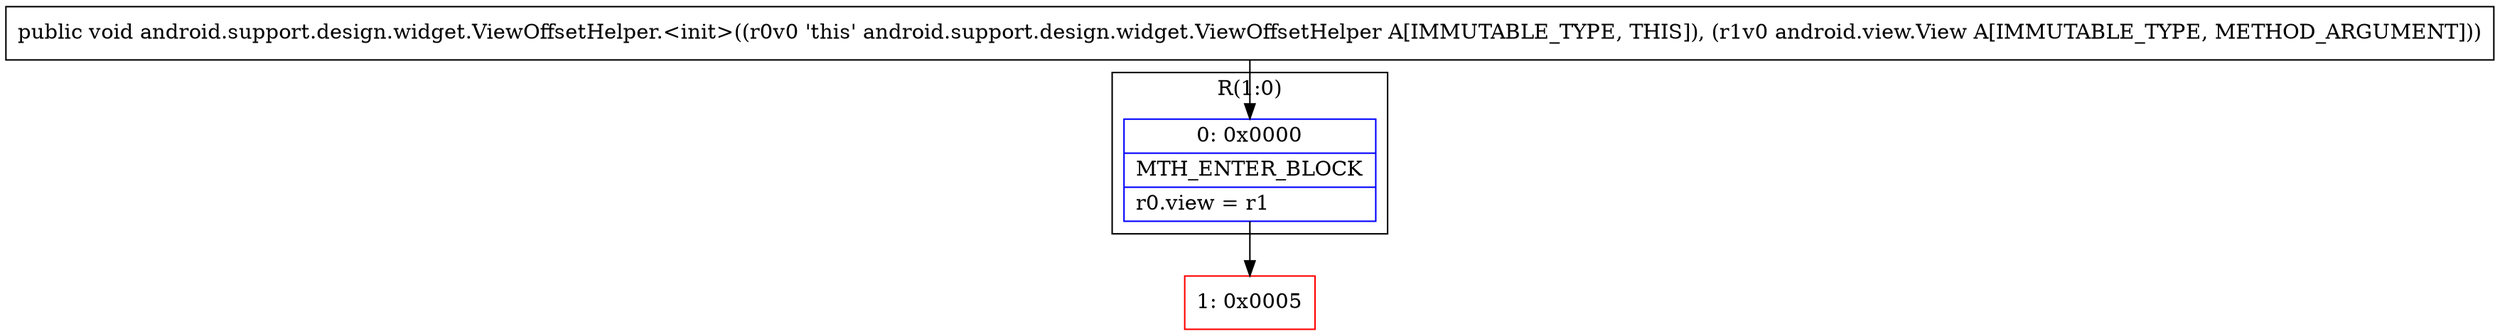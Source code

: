 digraph "CFG forandroid.support.design.widget.ViewOffsetHelper.\<init\>(Landroid\/view\/View;)V" {
subgraph cluster_Region_1884010495 {
label = "R(1:0)";
node [shape=record,color=blue];
Node_0 [shape=record,label="{0\:\ 0x0000|MTH_ENTER_BLOCK\l|r0.view = r1\l}"];
}
Node_1 [shape=record,color=red,label="{1\:\ 0x0005}"];
MethodNode[shape=record,label="{public void android.support.design.widget.ViewOffsetHelper.\<init\>((r0v0 'this' android.support.design.widget.ViewOffsetHelper A[IMMUTABLE_TYPE, THIS]), (r1v0 android.view.View A[IMMUTABLE_TYPE, METHOD_ARGUMENT])) }"];
MethodNode -> Node_0;
Node_0 -> Node_1;
}

